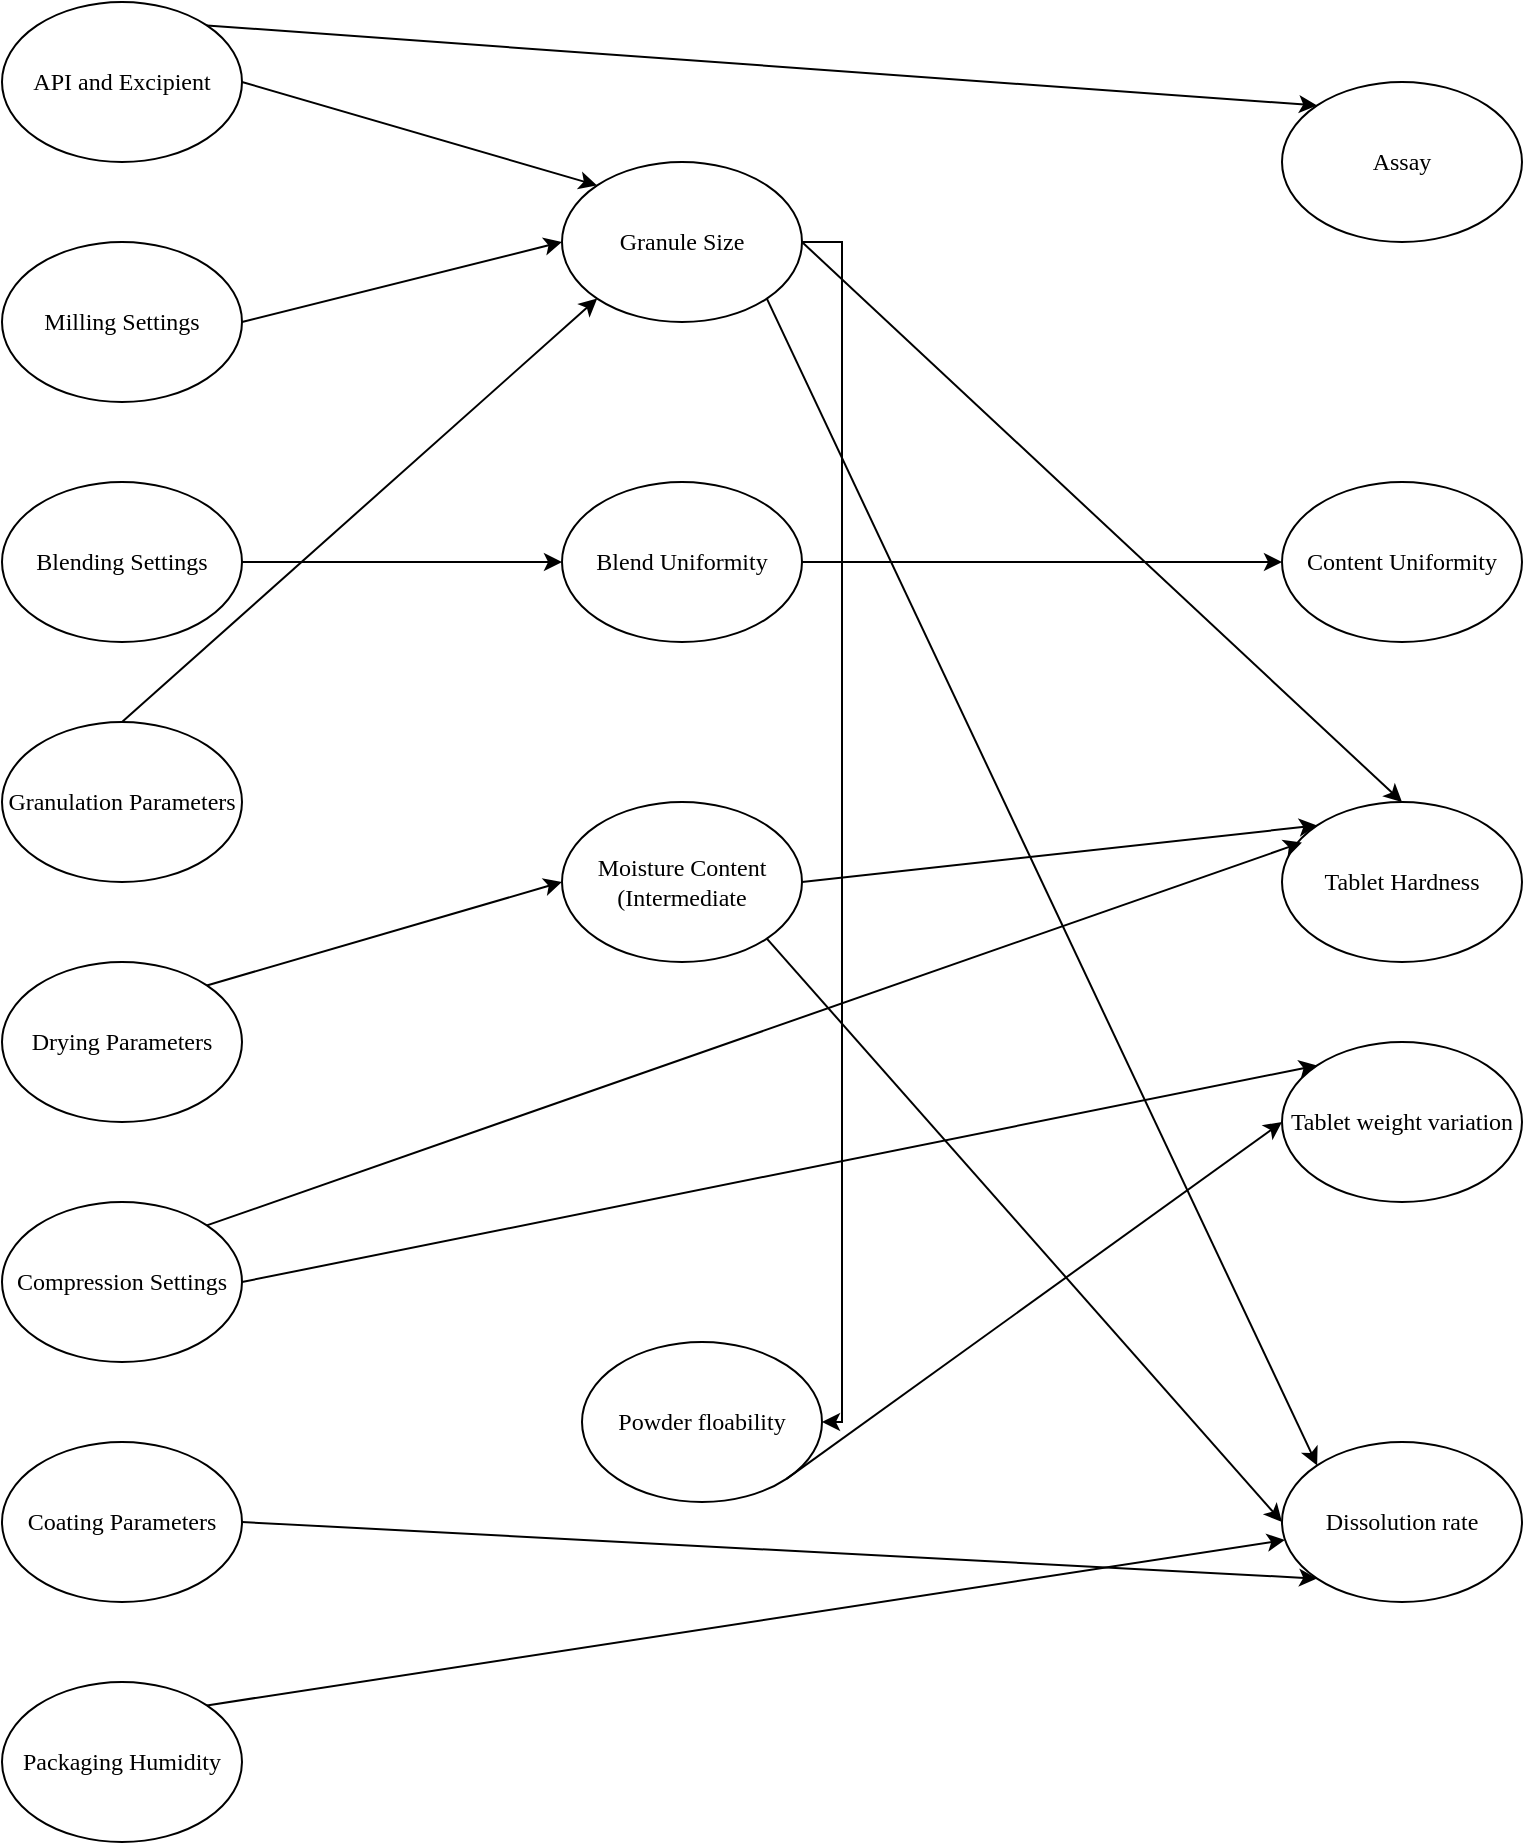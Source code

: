 <mxfile version="27.1.1">
  <diagram name="Страница — 1" id="wwPoMx3cxyXaC1SB2MYG">
    <mxGraphModel dx="1042" dy="562" grid="1" gridSize="10" guides="1" tooltips="1" connect="1" arrows="1" fold="1" page="1" pageScale="1" pageWidth="827" pageHeight="1169" math="0" shadow="0">
      <root>
        <mxCell id="0" />
        <mxCell id="1" parent="0" />
        <mxCell id="8BobWnbbbrY5wy3T_eff-1" value="&lt;font&gt;API and Ex&lt;/font&gt;cipient" style="ellipse;whiteSpace=wrap;html=1;fillColor=light-dark(#FFFFFF,#3333FF);fontFamily=Times New Roman;" vertex="1" parent="1">
          <mxGeometry x="40" y="40" width="120" height="80" as="geometry" />
        </mxCell>
        <mxCell id="8BobWnbbbrY5wy3T_eff-2" value="&lt;font&gt;Milling S&lt;/font&gt;ettings" style="ellipse;whiteSpace=wrap;html=1;fillColor=light-dark(#FFFFFF,#3333FF);fontFamily=Times New Roman;" vertex="1" parent="1">
          <mxGeometry x="40" y="160" width="120" height="80" as="geometry" />
        </mxCell>
        <mxCell id="8BobWnbbbrY5wy3T_eff-3" value="Blending Settings" style="ellipse;whiteSpace=wrap;html=1;fillColor=light-dark(#FFFFFF,#3333FF);fontFamily=Times New Roman;" vertex="1" parent="1">
          <mxGeometry x="40" y="280" width="120" height="80" as="geometry" />
        </mxCell>
        <mxCell id="8BobWnbbbrY5wy3T_eff-4" value="Granulation Parameters" style="ellipse;whiteSpace=wrap;html=1;fillColor=light-dark(#FFFFFF,#3333FF);fontFamily=Times New Roman;" vertex="1" parent="1">
          <mxGeometry x="40" y="400" width="120" height="80" as="geometry" />
        </mxCell>
        <mxCell id="8BobWnbbbrY5wy3T_eff-5" value="Drying Parameters" style="ellipse;whiteSpace=wrap;html=1;fillColor=light-dark(#FFFFFF,#3333FF);fontFamily=Times New Roman;" vertex="1" parent="1">
          <mxGeometry x="40" y="520" width="120" height="80" as="geometry" />
        </mxCell>
        <mxCell id="8BobWnbbbrY5wy3T_eff-6" value="Compression Settings" style="ellipse;whiteSpace=wrap;html=1;fillColor=light-dark(#FFFFFF,#3333FF);fontFamily=Times New Roman;" vertex="1" parent="1">
          <mxGeometry x="40" y="640" width="120" height="80" as="geometry" />
        </mxCell>
        <mxCell id="8BobWnbbbrY5wy3T_eff-7" value="&lt;div&gt;Coating Parameters&lt;/div&gt;" style="ellipse;whiteSpace=wrap;html=1;fillColor=light-dark(#FFFFFF,#3333FF);fontFamily=Times New Roman;" vertex="1" parent="1">
          <mxGeometry x="40" y="760" width="120" height="80" as="geometry" />
        </mxCell>
        <mxCell id="8BobWnbbbrY5wy3T_eff-84" style="rounded=0;orthogonalLoop=1;jettySize=auto;html=1;exitX=1;exitY=1;exitDx=0;exitDy=0;entryX=0;entryY=0;entryDx=0;entryDy=0;" edge="1" parent="1" source="8BobWnbbbrY5wy3T_eff-8" target="8BobWnbbbrY5wy3T_eff-15">
          <mxGeometry relative="1" as="geometry">
            <mxPoint x="410" y="250" as="targetPoint" />
          </mxGeometry>
        </mxCell>
        <mxCell id="8BobWnbbbrY5wy3T_eff-8" value="Granule Size" style="ellipse;whiteSpace=wrap;html=1;fillColor=light-dark(#FFFFFF,#999900);fontFamily=Times New Roman;" vertex="1" parent="1">
          <mxGeometry x="320" y="120" width="120" height="80" as="geometry" />
        </mxCell>
        <mxCell id="8BobWnbbbrY5wy3T_eff-9" value="Blend Uniformity" style="ellipse;whiteSpace=wrap;html=1;fillColor=light-dark(#FFFFFF,#999900);fontFamily=Times New Roman;" vertex="1" parent="1">
          <mxGeometry x="320" y="280" width="120" height="80" as="geometry" />
        </mxCell>
        <mxCell id="8BobWnbbbrY5wy3T_eff-10" value="&lt;span style=&quot;line-height: 107%;&quot;&gt;Moisture Content (Intermediate&lt;/span&gt;" style="ellipse;whiteSpace=wrap;html=1;fillColor=light-dark(#FFFFFF,#999900);fontFamily=Times New Roman;fontSize=12;" vertex="1" parent="1">
          <mxGeometry x="320" y="440" width="120" height="80" as="geometry" />
        </mxCell>
        <mxCell id="8BobWnbbbrY5wy3T_eff-12" value="Tablet Hardness" style="ellipse;whiteSpace=wrap;html=1;fillColor=light-dark(#FFFFFF,#00FF00);fontFamily=Times New Roman;" vertex="1" parent="1">
          <mxGeometry x="680" y="440" width="120" height="80" as="geometry" />
        </mxCell>
        <mxCell id="8BobWnbbbrY5wy3T_eff-13" value="Assay" style="ellipse;whiteSpace=wrap;html=1;fillColor=light-dark(#FFFFFF,#00FF00);fontFamily=Times New Roman;" vertex="1" parent="1">
          <mxGeometry x="680" y="80" width="120" height="80" as="geometry" />
        </mxCell>
        <mxCell id="8BobWnbbbrY5wy3T_eff-14" value="Content Uniformity" style="ellipse;whiteSpace=wrap;html=1;fillColor=light-dark(#FFFFFF,#00FF00);fontFamily=Times New Roman;" vertex="1" parent="1">
          <mxGeometry x="680" y="280" width="120" height="80" as="geometry" />
        </mxCell>
        <mxCell id="8BobWnbbbrY5wy3T_eff-15" value="Dissolution rate" style="ellipse;whiteSpace=wrap;html=1;fillColor=light-dark(#FFFFFF,#00FF00);fontFamily=Times New Roman;" vertex="1" parent="1">
          <mxGeometry x="680" y="760" width="120" height="80" as="geometry" />
        </mxCell>
        <mxCell id="8BobWnbbbrY5wy3T_eff-16" value="&lt;div&gt;Packaging Humidity&lt;/div&gt;" style="ellipse;whiteSpace=wrap;html=1;fillColor=light-dark(#FFFFFF,#3333FF);fontFamily=Times New Roman;" vertex="1" parent="1">
          <mxGeometry x="40" y="880" width="120" height="80" as="geometry" />
        </mxCell>
        <mxCell id="8BobWnbbbrY5wy3T_eff-18" style="edgeStyle=orthogonalEdgeStyle;rounded=0;orthogonalLoop=1;jettySize=auto;html=1;exitX=0.5;exitY=1;exitDx=0;exitDy=0;" edge="1" parent="1" source="8BobWnbbbrY5wy3T_eff-12" target="8BobWnbbbrY5wy3T_eff-12">
          <mxGeometry relative="1" as="geometry" />
        </mxCell>
        <mxCell id="8BobWnbbbrY5wy3T_eff-19" value="Powder floability" style="ellipse;whiteSpace=wrap;html=1;fillColor=light-dark(#FFFFFF,#999900);fontFamily=Times New Roman;fontSize=12;" vertex="1" parent="1">
          <mxGeometry x="330" y="710" width="120" height="80" as="geometry" />
        </mxCell>
        <mxCell id="8BobWnbbbrY5wy3T_eff-20" value="Tablet weight variation" style="ellipse;whiteSpace=wrap;html=1;fillColor=light-dark(#FFFFFF,#00FF00);fontFamily=Times New Roman;fontSize=12;" vertex="1" parent="1">
          <mxGeometry x="680" y="560" width="120" height="80" as="geometry" />
        </mxCell>
        <mxCell id="8BobWnbbbrY5wy3T_eff-64" value="" style="endArrow=classic;html=1;rounded=0;exitX=1;exitY=0.5;exitDx=0;exitDy=0;entryX=0;entryY=0.5;entryDx=0;entryDy=0;" edge="1" parent="1" source="8BobWnbbbrY5wy3T_eff-2" target="8BobWnbbbrY5wy3T_eff-8">
          <mxGeometry width="50" height="50" relative="1" as="geometry">
            <mxPoint x="260" y="270" as="sourcePoint" />
            <mxPoint x="310" y="220" as="targetPoint" />
          </mxGeometry>
        </mxCell>
        <mxCell id="8BobWnbbbrY5wy3T_eff-65" value="" style="endArrow=classic;html=1;rounded=0;exitX=1;exitY=0.5;exitDx=0;exitDy=0;entryX=0;entryY=0.5;entryDx=0;entryDy=0;" edge="1" parent="1" source="8BobWnbbbrY5wy3T_eff-3" target="8BobWnbbbrY5wy3T_eff-9">
          <mxGeometry width="50" height="50" relative="1" as="geometry">
            <mxPoint x="150" y="320" as="sourcePoint" />
            <mxPoint x="310" y="280" as="targetPoint" />
          </mxGeometry>
        </mxCell>
        <mxCell id="8BobWnbbbrY5wy3T_eff-67" value="" style="endArrow=classic;html=1;rounded=0;entryX=0;entryY=1;entryDx=0;entryDy=0;exitX=0.5;exitY=0;exitDx=0;exitDy=0;" edge="1" parent="1" source="8BobWnbbbrY5wy3T_eff-4" target="8BobWnbbbrY5wy3T_eff-8">
          <mxGeometry width="50" height="50" relative="1" as="geometry">
            <mxPoint x="130" y="400" as="sourcePoint" />
            <mxPoint x="290" y="360" as="targetPoint" />
          </mxGeometry>
        </mxCell>
        <mxCell id="8BobWnbbbrY5wy3T_eff-68" value="" style="endArrow=classic;html=1;rounded=0;exitX=1;exitY=0;exitDx=0;exitDy=0;entryX=0;entryY=0.5;entryDx=0;entryDy=0;" edge="1" parent="1" source="8BobWnbbbrY5wy3T_eff-5" target="8BobWnbbbrY5wy3T_eff-10">
          <mxGeometry width="50" height="50" relative="1" as="geometry">
            <mxPoint x="210" y="610" as="sourcePoint" />
            <mxPoint x="370" y="570" as="targetPoint" />
          </mxGeometry>
        </mxCell>
        <mxCell id="8BobWnbbbrY5wy3T_eff-69" value="" style="endArrow=classic;html=1;rounded=0;exitX=1;exitY=0;exitDx=0;exitDy=0;entryX=0.083;entryY=0.253;entryDx=0;entryDy=0;entryPerimeter=0;" edge="1" parent="1" source="8BobWnbbbrY5wy3T_eff-6" target="8BobWnbbbrY5wy3T_eff-12">
          <mxGeometry width="50" height="50" relative="1" as="geometry">
            <mxPoint x="170" y="700" as="sourcePoint" />
            <mxPoint x="330" y="660" as="targetPoint" />
          </mxGeometry>
        </mxCell>
        <mxCell id="8BobWnbbbrY5wy3T_eff-71" value="" style="endArrow=classic;html=1;rounded=0;exitX=1;exitY=0.5;exitDx=0;exitDy=0;entryX=0;entryY=1;entryDx=0;entryDy=0;" edge="1" parent="1" source="8BobWnbbbrY5wy3T_eff-7" target="8BobWnbbbrY5wy3T_eff-15">
          <mxGeometry width="50" height="50" relative="1" as="geometry">
            <mxPoint x="180" y="840" as="sourcePoint" />
            <mxPoint x="340" y="800" as="targetPoint" />
          </mxGeometry>
        </mxCell>
        <mxCell id="8BobWnbbbrY5wy3T_eff-72" value="" style="endArrow=classic;html=1;rounded=0;exitX=1;exitY=0;exitDx=0;exitDy=0;" edge="1" parent="1" source="8BobWnbbbrY5wy3T_eff-16" target="8BobWnbbbrY5wy3T_eff-15">
          <mxGeometry width="50" height="50" relative="1" as="geometry">
            <mxPoint x="350" y="800" as="sourcePoint" />
            <mxPoint x="510" y="760" as="targetPoint" />
          </mxGeometry>
        </mxCell>
        <mxCell id="8BobWnbbbrY5wy3T_eff-79" value="" style="endArrow=classic;html=1;rounded=0;edgeStyle=orthogonalEdgeStyle;exitX=1;exitY=0.5;exitDx=0;exitDy=0;entryX=1;entryY=0.5;entryDx=0;entryDy=0;" edge="1" parent="1" source="8BobWnbbbrY5wy3T_eff-8" target="8BobWnbbbrY5wy3T_eff-19">
          <mxGeometry width="50" height="50" relative="1" as="geometry">
            <mxPoint x="430" y="400" as="sourcePoint" />
            <mxPoint x="480" y="350" as="targetPoint" />
          </mxGeometry>
        </mxCell>
        <mxCell id="8BobWnbbbrY5wy3T_eff-86" value="" style="endArrow=classic;html=1;rounded=0;exitX=1;exitY=0.5;exitDx=0;exitDy=0;entryX=0.5;entryY=0;entryDx=0;entryDy=0;" edge="1" parent="1" source="8BobWnbbbrY5wy3T_eff-8" target="8BobWnbbbrY5wy3T_eff-12">
          <mxGeometry width="50" height="50" relative="1" as="geometry">
            <mxPoint x="430" y="220" as="sourcePoint" />
            <mxPoint x="640" y="600" as="targetPoint" />
          </mxGeometry>
        </mxCell>
        <mxCell id="8BobWnbbbrY5wy3T_eff-87" value="" style="endArrow=classic;html=1;rounded=0;entryX=0;entryY=0.5;entryDx=0;entryDy=0;exitX=1;exitY=0.5;exitDx=0;exitDy=0;" edge="1" parent="1" source="8BobWnbbbrY5wy3T_eff-9" target="8BobWnbbbrY5wy3T_eff-14">
          <mxGeometry width="50" height="50" relative="1" as="geometry">
            <mxPoint x="430" y="310" as="sourcePoint" />
            <mxPoint x="480" y="260" as="targetPoint" />
          </mxGeometry>
        </mxCell>
        <mxCell id="8BobWnbbbrY5wy3T_eff-88" value="" style="endArrow=classic;html=1;rounded=0;exitX=1;exitY=0.5;exitDx=0;exitDy=0;entryX=0;entryY=0;entryDx=0;entryDy=0;" edge="1" parent="1" source="8BobWnbbbrY5wy3T_eff-10" target="8BobWnbbbrY5wy3T_eff-12">
          <mxGeometry width="50" height="50" relative="1" as="geometry">
            <mxPoint x="430" y="610" as="sourcePoint" />
            <mxPoint x="480" y="560" as="targetPoint" />
          </mxGeometry>
        </mxCell>
        <mxCell id="8BobWnbbbrY5wy3T_eff-90" value="" style="endArrow=classic;html=1;rounded=0;exitX=1;exitY=1;exitDx=0;exitDy=0;entryX=0;entryY=0.5;entryDx=0;entryDy=0;" edge="1" parent="1" source="8BobWnbbbrY5wy3T_eff-10" target="8BobWnbbbrY5wy3T_eff-15">
          <mxGeometry width="50" height="50" relative="1" as="geometry">
            <mxPoint x="430" y="440" as="sourcePoint" />
            <mxPoint x="480" y="390" as="targetPoint" />
          </mxGeometry>
        </mxCell>
        <mxCell id="8BobWnbbbrY5wy3T_eff-92" value="" style="endArrow=classic;html=1;rounded=0;exitX=1;exitY=1;exitDx=0;exitDy=0;entryX=0;entryY=0.5;entryDx=0;entryDy=0;" edge="1" parent="1" source="8BobWnbbbrY5wy3T_eff-19" target="8BobWnbbbrY5wy3T_eff-20">
          <mxGeometry width="50" height="50" relative="1" as="geometry">
            <mxPoint x="470" y="810" as="sourcePoint" />
            <mxPoint x="520" y="760" as="targetPoint" />
          </mxGeometry>
        </mxCell>
        <mxCell id="8BobWnbbbrY5wy3T_eff-93" value="" style="endArrow=classic;html=1;rounded=0;exitX=1;exitY=0.5;exitDx=0;exitDy=0;entryX=0;entryY=0;entryDx=0;entryDy=0;" edge="1" parent="1" source="8BobWnbbbrY5wy3T_eff-1" target="8BobWnbbbrY5wy3T_eff-8">
          <mxGeometry width="50" height="50" relative="1" as="geometry">
            <mxPoint x="280" y="90" as="sourcePoint" />
            <mxPoint x="330" y="40" as="targetPoint" />
          </mxGeometry>
        </mxCell>
        <mxCell id="8BobWnbbbrY5wy3T_eff-94" value="" style="endArrow=classic;html=1;rounded=0;exitX=1;exitY=0.5;exitDx=0;exitDy=0;entryX=0;entryY=0;entryDx=0;entryDy=0;" edge="1" parent="1" source="8BobWnbbbrY5wy3T_eff-6" target="8BobWnbbbrY5wy3T_eff-20">
          <mxGeometry width="50" height="50" relative="1" as="geometry">
            <mxPoint x="430" y="660" as="sourcePoint" />
            <mxPoint x="480" y="610" as="targetPoint" />
          </mxGeometry>
        </mxCell>
        <mxCell id="8BobWnbbbrY5wy3T_eff-96" value="" style="endArrow=classic;html=1;rounded=0;exitX=1;exitY=0;exitDx=0;exitDy=0;entryX=0;entryY=0;entryDx=0;entryDy=0;" edge="1" parent="1" source="8BobWnbbbrY5wy3T_eff-1" target="8BobWnbbbrY5wy3T_eff-13">
          <mxGeometry width="50" height="50" relative="1" as="geometry">
            <mxPoint x="430" y="160" as="sourcePoint" />
            <mxPoint x="480" y="110" as="targetPoint" />
          </mxGeometry>
        </mxCell>
      </root>
    </mxGraphModel>
  </diagram>
</mxfile>
